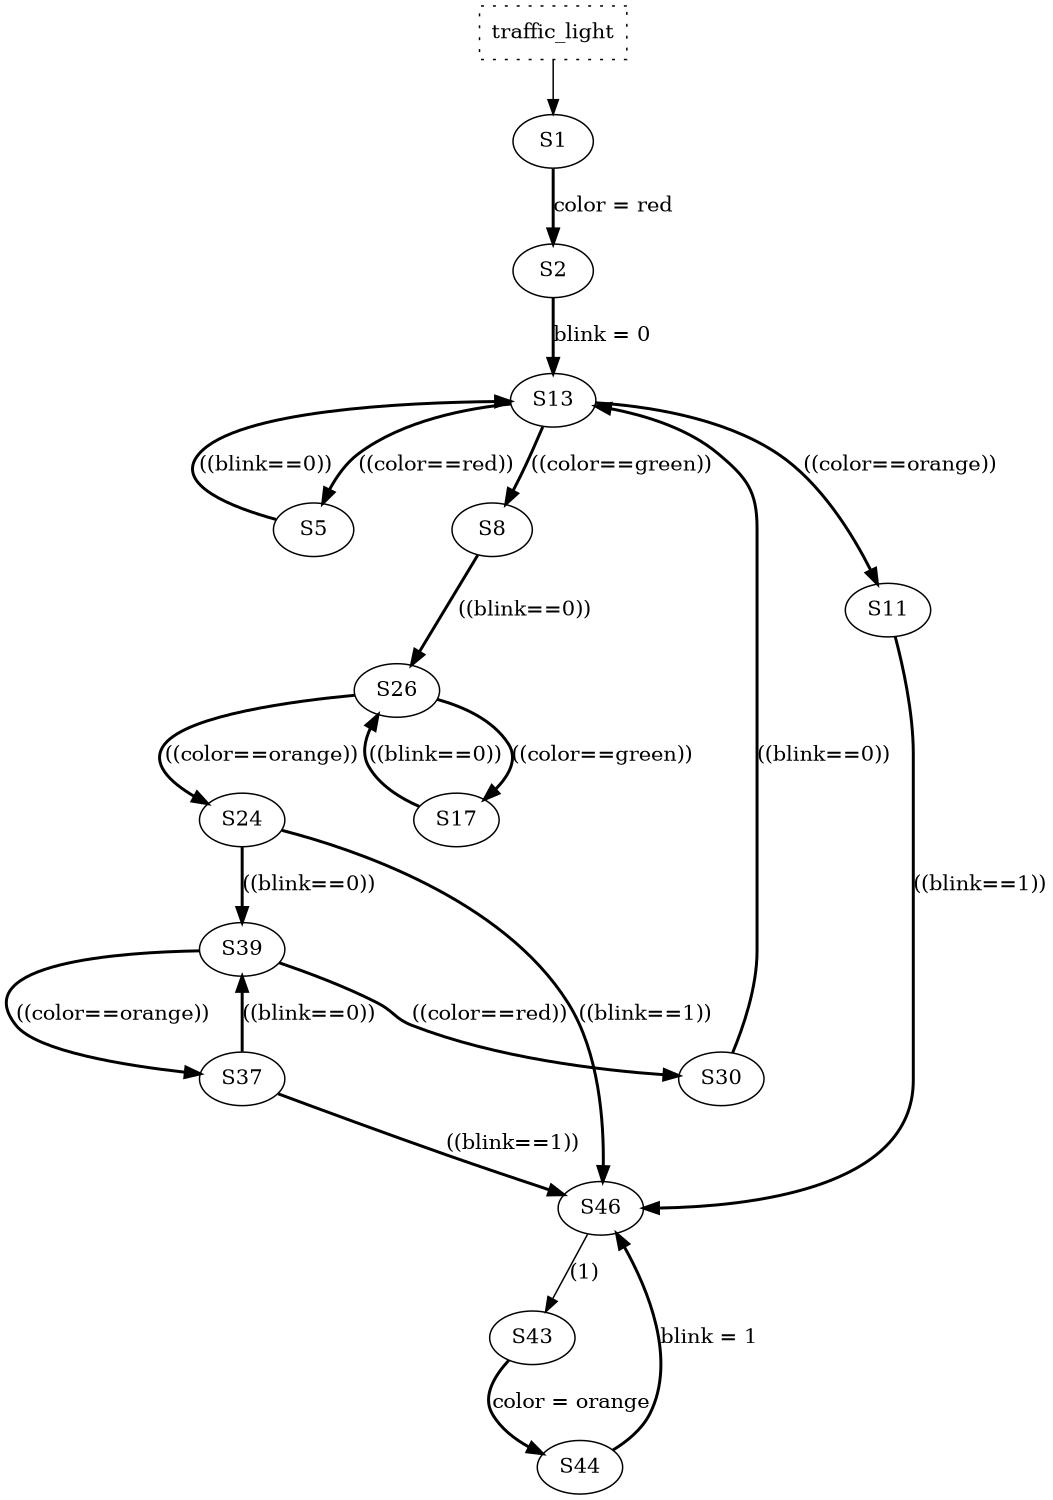 digraph p_traffic_light {
size="8,10";
  GT [shape=box,style=dotted,label="traffic_light"];
  GT -> S1;
	S1 -> S2  [color=black,style=bold,label="color = red"];
	S2 -> S13  [color=black,style=bold,label="blink = 0"];
	S13 -> S5  [color=black,style=bold,label="((color==red))"];
	S13 -> S8  [color=black,style=bold,label="((color==green))"];
	S13 -> S11  [color=black,style=bold,label="((color==orange))"];
	S5 -> S13  [color=black,style=bold,label="((blink==0))"];
	S8 -> S26  [color=black,style=bold,label="((blink==0))"];
	S26 -> S17  [color=black,style=bold,label="((color==green))"];
	S26 -> S24  [color=black,style=bold,label="((color==orange))"];
	S17 -> S26  [color=black,style=bold,label="((blink==0))"];
	S24 -> S39  [color=black,style=bold,label="((blink==0))"];
	S24 -> S46  [color=black,style=bold,label="((blink==1))"];
	S39 -> S30  [color=black,style=bold,label="((color==red))"];
	S39 -> S37  [color=black,style=bold,label="((color==orange))"];
	S30 -> S13  [color=black,style=bold,label="((blink==0))"];
	S37 -> S46  [color=black,style=bold,label="((blink==1))"];
	S37 -> S39  [color=black,style=bold,label="((blink==0))"];
	S46 -> S43  [color=black,style=solid,label="(1)"];
	S43 -> S44  [color=black,style=bold,label="color = orange"];
	S44 -> S46  [color=black,style=bold,label="blink = 1"];
	S11 -> S46  [color=black,style=bold,label="((blink==1))"];
}
digraph p_observer {
size="8,10";
  GT [shape=box,style=dotted,label="observer"];
  GT -> S19;
	S19 -> S17  [color=black,style=bold,label="observe?col,blk"];
	S17 -> S19  [color=black,style=solid,label="((col==orange))"];
	S17 -> S19  [color=black,style=solid,label="((col==green))"];
	S17 -> S19  [color=black,style=solid,label="((col==red))"];
	S17 -> S19  [color=black,style=solid,label="((blk==1))"];
}
digraph init {
size="8,10";
  GT [shape=box,style=dotted,label="init"];
  GT -> S2;
	S2 -> S3  [color=black,style=solid,label="(run traffic_light())"];
	S3 -> S0  [color=black,style=solid,label="-end-"];
  S3 [color=blue,style=bold,shape=box];
}
